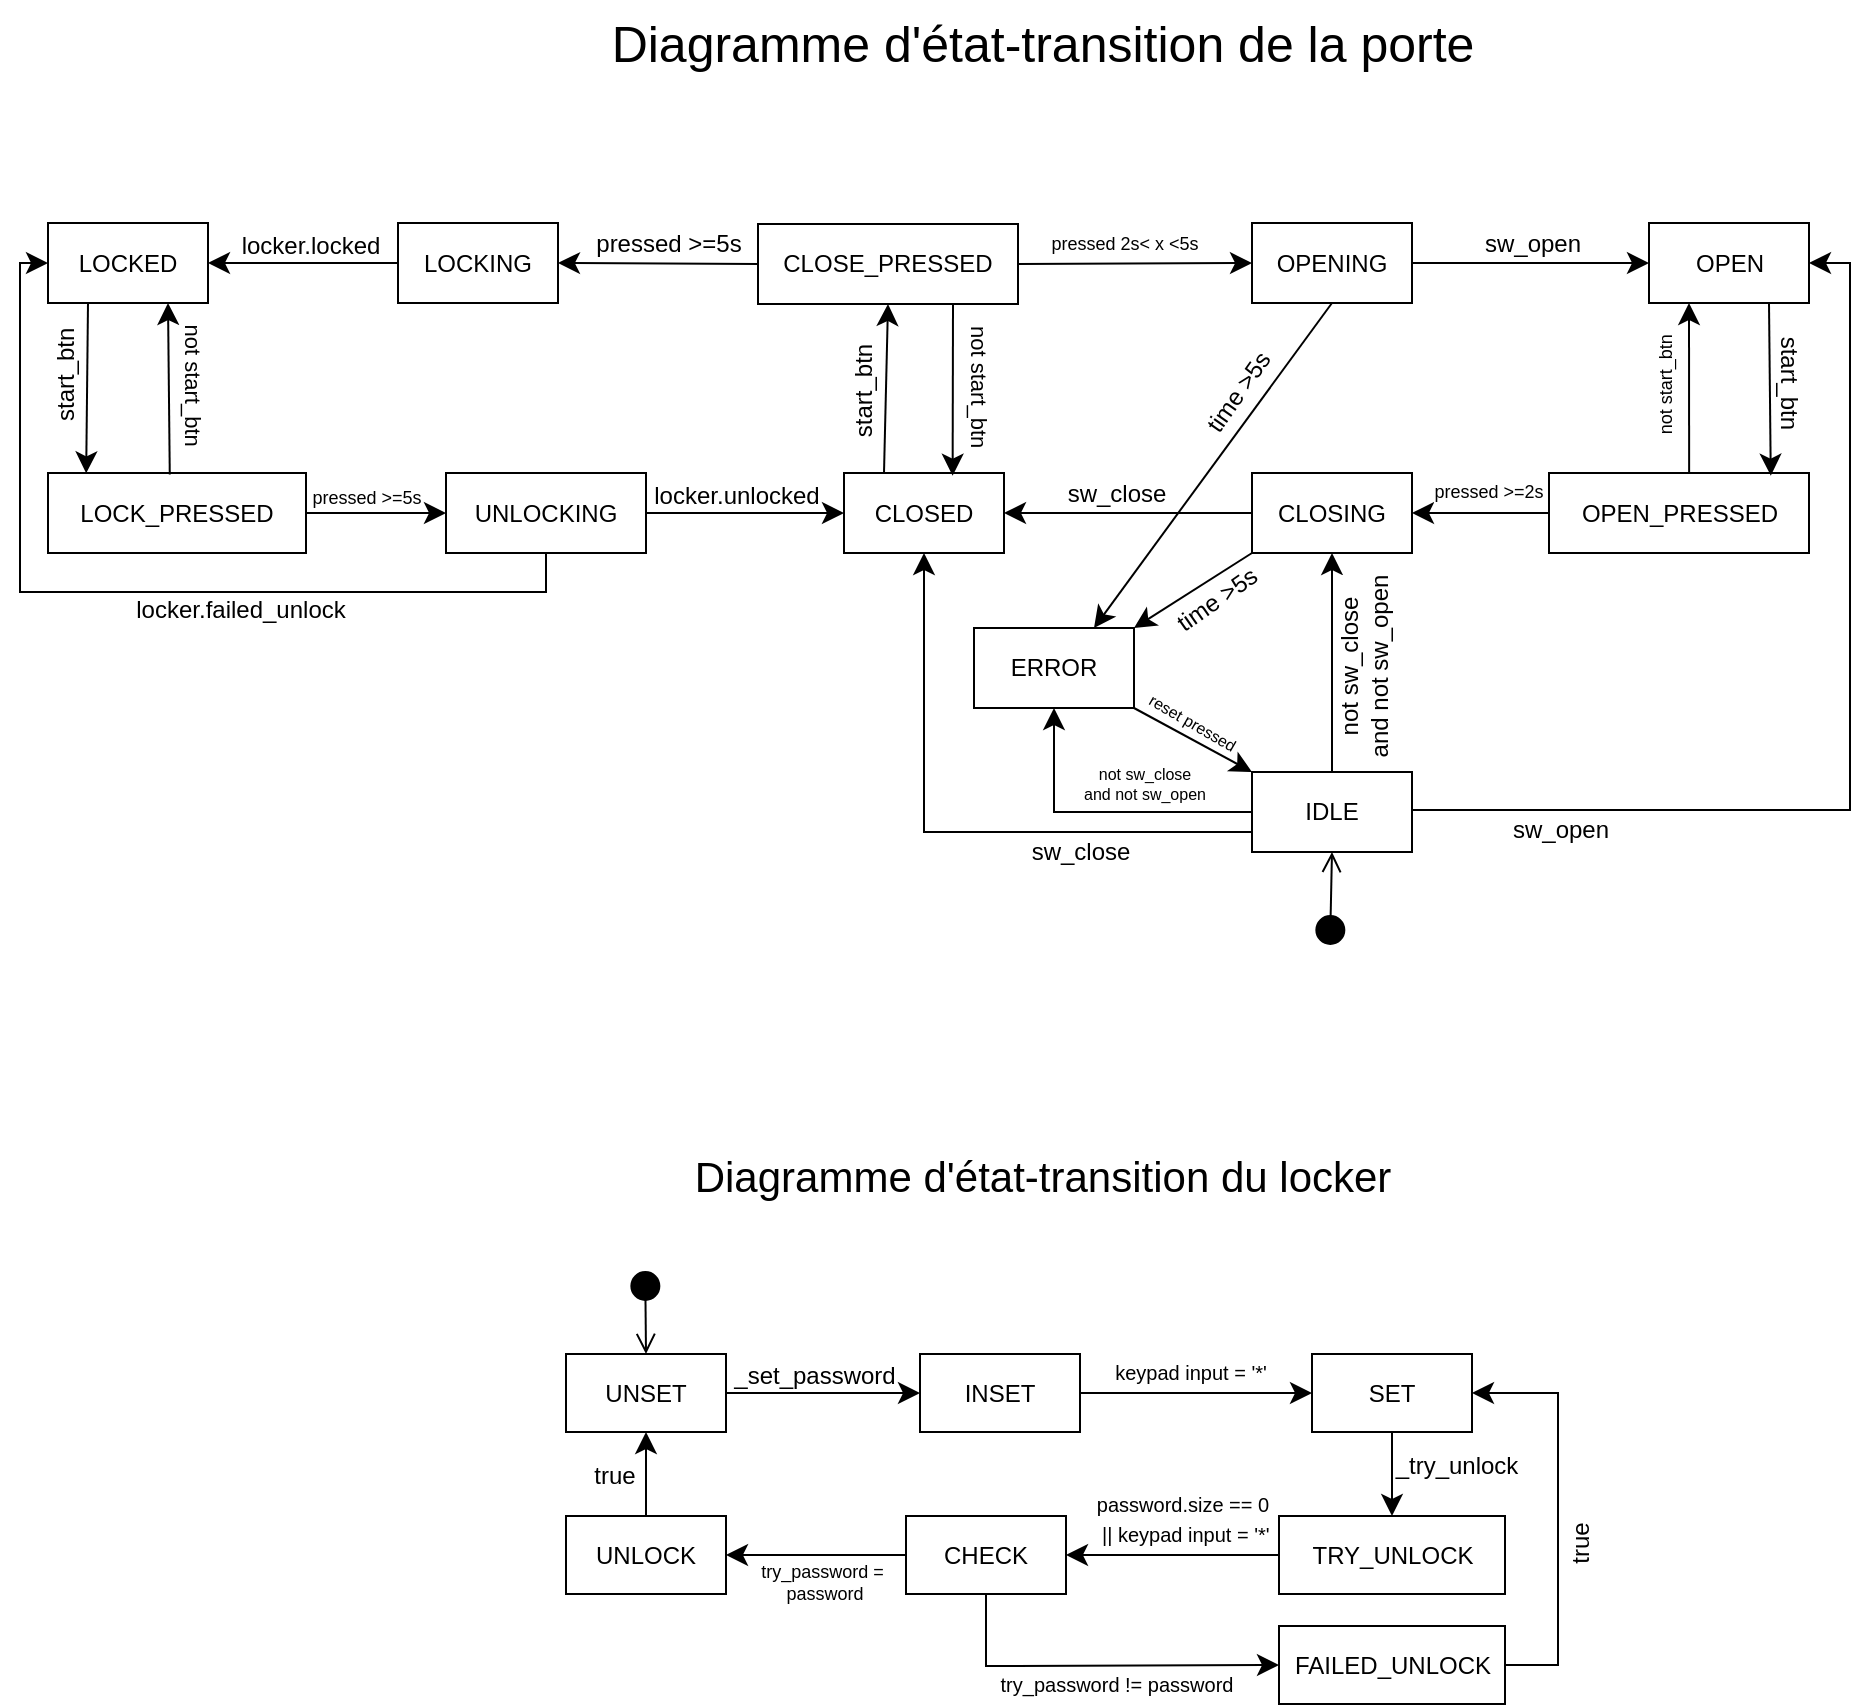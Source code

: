 <mxfile version="26.2.14">
  <diagram name="Page-1" id="djL5MbcZLxpp5AmErQom">
    <mxGraphModel dx="1826" dy="1143" grid="0" gridSize="10" guides="1" tooltips="1" connect="1" arrows="1" fold="1" page="0" pageScale="1" pageWidth="827" pageHeight="1169" math="0" shadow="0">
      <root>
        <mxCell id="0" />
        <mxCell id="1" parent="0" />
        <mxCell id="Ys3RYHyfG5r-3LQATyCL-1" style="edgeStyle=none;curved=1;rounded=0;orthogonalLoop=1;jettySize=auto;html=1;entryX=1;entryY=0.5;entryDx=0;entryDy=0;fontSize=12;startSize=8;endSize=8;exitX=0;exitY=0.5;exitDx=0;exitDy=0;" parent="1" source="Ys3RYHyfG5r-3LQATyCL-64" target="Ys3RYHyfG5r-3LQATyCL-21" edge="1">
          <mxGeometry relative="1" as="geometry">
            <mxPoint x="388" y="196" as="sourcePoint" />
          </mxGeometry>
        </mxCell>
        <mxCell id="Ys3RYHyfG5r-3LQATyCL-2" value="pressed &amp;gt;=2s" style="edgeLabel;html=1;align=center;verticalAlign=middle;resizable=0;points=[];fontSize=9;rotation=0;" parent="Ys3RYHyfG5r-3LQATyCL-1" vertex="1" connectable="0">
          <mxGeometry x="0.021" y="-1" relative="1" as="geometry">
            <mxPoint x="4" y="-10" as="offset" />
          </mxGeometry>
        </mxCell>
        <mxCell id="Ys3RYHyfG5r-3LQATyCL-4" style="edgeStyle=none;curved=1;rounded=0;orthogonalLoop=1;jettySize=auto;html=1;fontSize=12;startSize=8;endSize=8;exitX=0;exitY=0.5;exitDx=0;exitDy=0;entryX=1;entryY=0.5;entryDx=0;entryDy=0;" parent="1" source="Ys3RYHyfG5r-3LQATyCL-34" target="Ys3RYHyfG5r-3LQATyCL-183" edge="1">
          <mxGeometry relative="1" as="geometry">
            <mxPoint x="120" y="311" as="sourcePoint" />
            <mxPoint x="-85" y="131" as="targetPoint" />
          </mxGeometry>
        </mxCell>
        <mxCell id="Ys3RYHyfG5r-3LQATyCL-5" value="pressed &amp;gt;=5s" style="edgeLabel;html=1;align=center;verticalAlign=middle;resizable=0;points=[];fontSize=12;rotation=0;" parent="Ys3RYHyfG5r-3LQATyCL-4" vertex="1" connectable="0">
          <mxGeometry x="0.282" y="2" relative="1" as="geometry">
            <mxPoint x="19" y="-12" as="offset" />
          </mxGeometry>
        </mxCell>
        <mxCell id="Ys3RYHyfG5r-3LQATyCL-6" style="edgeStyle=none;curved=1;rounded=0;orthogonalLoop=1;jettySize=auto;html=1;exitX=1;exitY=0.5;exitDx=0;exitDy=0;entryX=0;entryY=0.5;entryDx=0;entryDy=0;fontSize=12;startSize=8;endSize=8;" parent="1" source="Ys3RYHyfG5r-3LQATyCL-34" target="Ys3RYHyfG5r-3LQATyCL-16" edge="1">
          <mxGeometry relative="1" as="geometry" />
        </mxCell>
        <mxCell id="Ys3RYHyfG5r-3LQATyCL-7" value="pressed 2s&amp;lt; x &amp;lt;5s" style="edgeLabel;html=1;align=center;verticalAlign=middle;resizable=0;points=[];fontSize=9;rotation=0;" parent="Ys3RYHyfG5r-3LQATyCL-6" vertex="1" connectable="0">
          <mxGeometry x="-0.148" y="-1" relative="1" as="geometry">
            <mxPoint x="3" y="-11" as="offset" />
          </mxGeometry>
        </mxCell>
        <mxCell id="Ys3RYHyfG5r-3LQATyCL-8" value="CLOSED" style="whiteSpace=wrap;html=1;" parent="1" vertex="1">
          <mxGeometry x="29" y="111" width="80" height="39" as="geometry" />
        </mxCell>
        <mxCell id="Ys3RYHyfG5r-3LQATyCL-11" value="LOCKED" style="whiteSpace=wrap;html=1;" parent="1" vertex="1">
          <mxGeometry x="-375" y="110.5" width="80" height="40" as="geometry" />
        </mxCell>
        <mxCell id="Ys3RYHyfG5r-3LQATyCL-12" style="edgeStyle=none;curved=1;rounded=0;orthogonalLoop=1;jettySize=auto;html=1;fontSize=12;startSize=8;endSize=8;entryX=0;entryY=0.5;entryDx=0;entryDy=0;exitX=1;exitY=0.5;exitDx=0;exitDy=0;" parent="1" source="Ys3RYHyfG5r-3LQATyCL-16" target="Ys3RYHyfG5r-3LQATyCL-56" edge="1">
          <mxGeometry relative="1" as="geometry">
            <mxPoint x="393" y="188" as="targetPoint" />
            <mxPoint x="357" y="88" as="sourcePoint" />
          </mxGeometry>
        </mxCell>
        <mxCell id="Ys3RYHyfG5r-3LQATyCL-13" value="sw_open" style="edgeLabel;html=1;align=center;verticalAlign=middle;resizable=0;points=[];fontSize=12;rotation=0;" parent="Ys3RYHyfG5r-3LQATyCL-12" vertex="1" connectable="0">
          <mxGeometry x="-0.123" relative="1" as="geometry">
            <mxPoint x="8" y="-10" as="offset" />
          </mxGeometry>
        </mxCell>
        <mxCell id="Ys3RYHyfG5r-3LQATyCL-14" style="edgeStyle=none;curved=1;rounded=0;orthogonalLoop=1;jettySize=auto;html=1;exitX=0.5;exitY=1;exitDx=0;exitDy=0;fontSize=12;startSize=8;endSize=8;entryX=0.25;entryY=1;entryDx=0;entryDy=0;" parent="1" source="Ys3RYHyfG5r-3LQATyCL-16" target="Ys3RYHyfG5r-3LQATyCL-24" edge="1">
          <mxGeometry relative="1" as="geometry">
            <mxPoint x="370.001" y="130.997" as="targetPoint" />
            <mxPoint x="332.61" y="142.79" as="sourcePoint" />
          </mxGeometry>
        </mxCell>
        <mxCell id="Ys3RYHyfG5r-3LQATyCL-15" value="time &amp;gt;5s" style="edgeLabel;html=1;align=center;verticalAlign=middle;resizable=0;points=[];fontSize=12;rotation=-55;" parent="Ys3RYHyfG5r-3LQATyCL-14" vertex="1" connectable="0">
          <mxGeometry x="0.072" relative="1" as="geometry">
            <mxPoint x="16" y="-42" as="offset" />
          </mxGeometry>
        </mxCell>
        <mxCell id="Ys3RYHyfG5r-3LQATyCL-16" value="OPENING" style="whiteSpace=wrap;html=1;" parent="1" vertex="1">
          <mxGeometry x="227" y="110.5" width="80" height="40" as="geometry" />
        </mxCell>
        <mxCell id="Ys3RYHyfG5r-3LQATyCL-17" style="edgeStyle=none;curved=1;rounded=0;orthogonalLoop=1;jettySize=auto;html=1;fontSize=12;startSize=8;endSize=8;exitX=0;exitY=0.5;exitDx=0;exitDy=0;entryX=1;entryY=0.5;entryDx=0;entryDy=0;" parent="1" source="Ys3RYHyfG5r-3LQATyCL-21" target="Ys3RYHyfG5r-3LQATyCL-53" edge="1">
          <mxGeometry relative="1" as="geometry">
            <mxPoint x="180.667" y="306" as="targetPoint" />
            <mxPoint x="171" y="279" as="sourcePoint" />
          </mxGeometry>
        </mxCell>
        <mxCell id="Ys3RYHyfG5r-3LQATyCL-18" value="sw_close" style="edgeLabel;html=1;align=center;verticalAlign=middle;resizable=0;points=[];fontSize=12;rotation=0;" parent="Ys3RYHyfG5r-3LQATyCL-17" vertex="1" connectable="0">
          <mxGeometry x="-0.279" y="-1" relative="1" as="geometry">
            <mxPoint x="-24" y="-9" as="offset" />
          </mxGeometry>
        </mxCell>
        <mxCell id="Ys3RYHyfG5r-3LQATyCL-19" style="edgeStyle=none;curved=1;rounded=0;orthogonalLoop=1;jettySize=auto;html=1;fontSize=12;startSize=8;endSize=8;entryX=0;entryY=1;entryDx=0;entryDy=0;exitX=0;exitY=1;exitDx=0;exitDy=0;" parent="1" source="Ys3RYHyfG5r-3LQATyCL-21" target="Ys3RYHyfG5r-3LQATyCL-24" edge="1">
          <mxGeometry relative="1" as="geometry">
            <mxPoint x="97" y="349.083" as="targetPoint" />
            <mxPoint x="178" y="318" as="sourcePoint" />
          </mxGeometry>
        </mxCell>
        <mxCell id="Ys3RYHyfG5r-3LQATyCL-20" value="time &amp;gt;5s" style="edgeLabel;html=1;align=center;verticalAlign=middle;resizable=0;points=[];fontSize=12;rotation=-35;" parent="Ys3RYHyfG5r-3LQATyCL-19" vertex="1" connectable="0">
          <mxGeometry x="0.266" y="-1" relative="1" as="geometry">
            <mxPoint x="20" as="offset" />
          </mxGeometry>
        </mxCell>
        <mxCell id="Ys3RYHyfG5r-3LQATyCL-21" value="CLOSING" style="whiteSpace=wrap;html=1;" parent="1" vertex="1">
          <mxGeometry x="227" y="235.5" width="80" height="40" as="geometry" />
        </mxCell>
        <mxCell id="Ys3RYHyfG5r-3LQATyCL-77" style="edgeStyle=none;curved=1;rounded=0;orthogonalLoop=1;jettySize=auto;html=1;fontSize=12;startSize=8;endSize=8;entryX=0;entryY=0;entryDx=0;entryDy=0;exitX=0;exitY=0;exitDx=0;exitDy=0;" parent="1" source="Ys3RYHyfG5r-3LQATyCL-24" target="Ys3RYHyfG5r-3LQATyCL-87" edge="1">
          <mxGeometry relative="1" as="geometry">
            <mxPoint x="169" y="380" as="sourcePoint" />
            <mxPoint x="157" y="372" as="targetPoint" />
          </mxGeometry>
        </mxCell>
        <mxCell id="Ys3RYHyfG5r-3LQATyCL-78" value="reset pressed" style="edgeLabel;html=1;align=center;verticalAlign=middle;resizable=0;points=[];fontSize=8;rotation=30;" parent="Ys3RYHyfG5r-3LQATyCL-77" vertex="1" connectable="0">
          <mxGeometry x="-0.39" y="-1" relative="1" as="geometry">
            <mxPoint x="11" y="-4" as="offset" />
          </mxGeometry>
        </mxCell>
        <mxCell id="Ys3RYHyfG5r-3LQATyCL-24" value="ERROR" style="whiteSpace=wrap;html=1;direction=west;" parent="1" vertex="1">
          <mxGeometry x="88" y="313" width="80" height="40" as="geometry" />
        </mxCell>
        <mxCell id="Ys3RYHyfG5r-3LQATyCL-34" value="CLOSE_PRESSED" style="whiteSpace=wrap;html=1;" parent="1" vertex="1">
          <mxGeometry x="-20" y="111" width="130" height="40" as="geometry" />
        </mxCell>
        <mxCell id="Ys3RYHyfG5r-3LQATyCL-35" value="" style="html=1;verticalAlign=bottom;startArrow=circle;startFill=1;endArrow=open;startSize=6;endSize=8;curved=0;rounded=0;fontSize=12;entryX=0.5;entryY=1;entryDx=0;entryDy=0;" parent="1" target="Ys3RYHyfG5r-3LQATyCL-87" edge="1">
          <mxGeometry width="80" relative="1" as="geometry">
            <mxPoint x="266" y="472" as="sourcePoint" />
            <mxPoint x="-60" y="370" as="targetPoint" />
          </mxGeometry>
        </mxCell>
        <mxCell id="Ys3RYHyfG5r-3LQATyCL-53" value="CLOSED" style="whiteSpace=wrap;html=1;" parent="1" vertex="1">
          <mxGeometry x="23" y="235.5" width="80" height="40" as="geometry" />
        </mxCell>
        <mxCell id="Ys3RYHyfG5r-3LQATyCL-54" style="edgeStyle=none;curved=1;rounded=0;orthogonalLoop=1;jettySize=auto;html=1;fontSize=12;startSize=8;endSize=8;entryX=0.5;entryY=1;entryDx=0;entryDy=0;exitX=0.25;exitY=0;exitDx=0;exitDy=0;" parent="1" source="Ys3RYHyfG5r-3LQATyCL-53" target="Ys3RYHyfG5r-3LQATyCL-34" edge="1">
          <mxGeometry relative="1" as="geometry">
            <mxPoint x="-42" y="3.5" as="targetPoint" />
            <mxPoint x="4" y="55" as="sourcePoint" />
          </mxGeometry>
        </mxCell>
        <mxCell id="Ys3RYHyfG5r-3LQATyCL-55" value="start_btn" style="edgeLabel;html=1;align=center;verticalAlign=middle;resizable=0;points=[];fontSize=12;rotation=-90;" parent="Ys3RYHyfG5r-3LQATyCL-54" vertex="1" connectable="0">
          <mxGeometry x="-0.279" y="-1" relative="1" as="geometry">
            <mxPoint x="-12" y="-10" as="offset" />
          </mxGeometry>
        </mxCell>
        <mxCell id="Ys3RYHyfG5r-3LQATyCL-56" value="OPEN" style="whiteSpace=wrap;html=1;" parent="1" vertex="1">
          <mxGeometry x="425.5" y="110.5" width="80" height="40" as="geometry" />
        </mxCell>
        <mxCell id="Ys3RYHyfG5r-3LQATyCL-62" style="edgeStyle=none;curved=1;rounded=0;orthogonalLoop=1;jettySize=auto;html=1;entryX=0.679;entryY=0.034;entryDx=0;entryDy=0;entryPerimeter=0;fontSize=12;startSize=8;endSize=8;exitX=0.75;exitY=1;exitDx=0;exitDy=0;" parent="1" source="Ys3RYHyfG5r-3LQATyCL-34" target="Ys3RYHyfG5r-3LQATyCL-53" edge="1">
          <mxGeometry relative="1" as="geometry" />
        </mxCell>
        <mxCell id="Ys3RYHyfG5r-3LQATyCL-63" value="not start_btn" style="edgeLabel;html=1;align=center;verticalAlign=middle;resizable=0;points=[];fontSize=11;rotation=90;" parent="Ys3RYHyfG5r-3LQATyCL-62" vertex="1" connectable="0">
          <mxGeometry x="0.12" y="-2" relative="1" as="geometry">
            <mxPoint x="15" y="-7" as="offset" />
          </mxGeometry>
        </mxCell>
        <mxCell id="Ys3RYHyfG5r-3LQATyCL-64" value="OPEN_PRESSED" style="whiteSpace=wrap;html=1;" parent="1" vertex="1">
          <mxGeometry x="375.5" y="235.5" width="130" height="40" as="geometry" />
        </mxCell>
        <mxCell id="Ys3RYHyfG5r-3LQATyCL-68" style="edgeStyle=none;curved=1;rounded=0;orthogonalLoop=1;jettySize=auto;html=1;fontSize=12;startSize=8;endSize=8;entryX=0.25;entryY=1;entryDx=0;entryDy=0;exitX=0.539;exitY=0.003;exitDx=0;exitDy=0;exitPerimeter=0;" parent="1" source="Ys3RYHyfG5r-3LQATyCL-64" target="Ys3RYHyfG5r-3LQATyCL-56" edge="1">
          <mxGeometry relative="1" as="geometry">
            <mxPoint x="459.5" y="221" as="sourcePoint" />
            <mxPoint x="457.5" y="218" as="targetPoint" />
          </mxGeometry>
        </mxCell>
        <mxCell id="Ys3RYHyfG5r-3LQATyCL-69" value="not start_btn" style="edgeLabel;html=1;align=center;verticalAlign=middle;resizable=0;points=[];fontSize=9;rotation=-90;" parent="Ys3RYHyfG5r-3LQATyCL-68" vertex="1" connectable="0">
          <mxGeometry x="0.12" y="-2" relative="1" as="geometry">
            <mxPoint x="-14" y="4" as="offset" />
          </mxGeometry>
        </mxCell>
        <mxCell id="Ys3RYHyfG5r-3LQATyCL-70" value="LOCK_PRESSED" style="whiteSpace=wrap;html=1;" parent="1" vertex="1">
          <mxGeometry x="-375" y="235.5" width="129" height="40" as="geometry" />
        </mxCell>
        <mxCell id="Ys3RYHyfG5r-3LQATyCL-71" style="edgeStyle=none;curved=1;rounded=0;orthogonalLoop=1;jettySize=auto;html=1;fontSize=12;startSize=8;endSize=8;entryX=0.148;entryY=0.004;entryDx=0;entryDy=0;exitX=0.25;exitY=1;exitDx=0;exitDy=0;entryPerimeter=0;" parent="1" source="Ys3RYHyfG5r-3LQATyCL-11" target="Ys3RYHyfG5r-3LQATyCL-70" edge="1">
          <mxGeometry relative="1" as="geometry">
            <mxPoint x="-394" y="529" as="targetPoint" />
            <mxPoint x="-477" y="565" as="sourcePoint" />
          </mxGeometry>
        </mxCell>
        <mxCell id="Ys3RYHyfG5r-3LQATyCL-72" value="start_btn" style="edgeLabel;html=1;align=center;verticalAlign=middle;resizable=0;points=[];fontSize=12;rotation=-90;" parent="Ys3RYHyfG5r-3LQATyCL-71" vertex="1" connectable="0">
          <mxGeometry x="-0.279" y="-1" relative="1" as="geometry">
            <mxPoint x="-10" y="6" as="offset" />
          </mxGeometry>
        </mxCell>
        <mxCell id="Ys3RYHyfG5r-3LQATyCL-73" style="edgeStyle=none;curved=1;rounded=0;orthogonalLoop=1;jettySize=auto;html=1;fontSize=12;startSize=8;endSize=8;entryX=0.75;entryY=1;entryDx=0;entryDy=0;exitX=0.472;exitY=0.018;exitDx=0;exitDy=0;exitPerimeter=0;" parent="1" source="Ys3RYHyfG5r-3LQATyCL-70" target="Ys3RYHyfG5r-3LQATyCL-11" edge="1">
          <mxGeometry relative="1" as="geometry">
            <mxPoint x="-354" y="613" as="sourcePoint" />
            <mxPoint x="-388" y="565" as="targetPoint" />
          </mxGeometry>
        </mxCell>
        <mxCell id="Ys3RYHyfG5r-3LQATyCL-74" value="not start_btn" style="edgeLabel;html=1;align=center;verticalAlign=middle;resizable=0;points=[];fontSize=11;rotation=90;" parent="Ys3RYHyfG5r-3LQATyCL-73" vertex="1" connectable="0">
          <mxGeometry x="0.12" y="-2" relative="1" as="geometry">
            <mxPoint x="10" y="3" as="offset" />
          </mxGeometry>
        </mxCell>
        <mxCell id="Ys3RYHyfG5r-3LQATyCL-75" style="edgeStyle=none;curved=1;rounded=0;orthogonalLoop=1;jettySize=auto;html=1;fontSize=12;startSize=8;endSize=8;exitX=1;exitY=0.5;exitDx=0;exitDy=0;entryX=0;entryY=0.5;entryDx=0;entryDy=0;" parent="1" source="Ys3RYHyfG5r-3LQATyCL-70" target="Ys3RYHyfG5r-3LQATyCL-187" edge="1">
          <mxGeometry relative="1" as="geometry">
            <mxPoint x="-112" y="573.27" as="sourcePoint" />
            <mxPoint x="-159" y="356" as="targetPoint" />
          </mxGeometry>
        </mxCell>
        <mxCell id="Ys3RYHyfG5r-3LQATyCL-76" value="pressed &amp;gt;=5s" style="edgeLabel;html=1;align=center;verticalAlign=middle;resizable=0;points=[];fontSize=9;rotation=0;" parent="Ys3RYHyfG5r-3LQATyCL-75" vertex="1" connectable="0">
          <mxGeometry x="0.282" y="2" relative="1" as="geometry">
            <mxPoint x="-15" y="-6" as="offset" />
          </mxGeometry>
        </mxCell>
        <mxCell id="Ys3RYHyfG5r-3LQATyCL-181" value="" style="edgeStyle=none;curved=1;rounded=0;orthogonalLoop=1;jettySize=auto;html=1;fontSize=12;startSize=8;endSize=8;" parent="1" source="Ys3RYHyfG5r-3LQATyCL-87" target="Ys3RYHyfG5r-3LQATyCL-21" edge="1">
          <mxGeometry relative="1" as="geometry" />
        </mxCell>
        <mxCell id="Ys3RYHyfG5r-3LQATyCL-182" value="not sw_close&lt;div&gt;and not sw_open&lt;/div&gt;" style="edgeLabel;html=1;align=center;verticalAlign=middle;resizable=0;points=[];fontSize=12;rotation=270;" parent="Ys3RYHyfG5r-3LQATyCL-181" vertex="1" connectable="0">
          <mxGeometry x="-0.567" y="-1" relative="1" as="geometry">
            <mxPoint x="15" y="-29" as="offset" />
          </mxGeometry>
        </mxCell>
        <mxCell id="Ys3RYHyfG5r-3LQATyCL-87" value="IDLE" style="whiteSpace=wrap;html=1;" parent="1" vertex="1">
          <mxGeometry x="227" y="385" width="80" height="40" as="geometry" />
        </mxCell>
        <mxCell id="Ys3RYHyfG5r-3LQATyCL-90" value="" style="edgeStyle=segmentEdgeStyle;endArrow=classic;html=1;curved=0;rounded=0;endSize=8;startSize=8;sourcePerimeterSpacing=0;targetPerimeterSpacing=0;fontSize=12;entryX=0.5;entryY=1;entryDx=0;entryDy=0;strokeColor=default;exitX=0;exitY=0.75;exitDx=0;exitDy=0;" parent="1" source="Ys3RYHyfG5r-3LQATyCL-87" target="Ys3RYHyfG5r-3LQATyCL-53" edge="1">
          <mxGeometry width="140" relative="1" as="geometry">
            <mxPoint x="206" y="472" as="sourcePoint" />
            <mxPoint x="274" y="394" as="targetPoint" />
            <Array as="points">
              <mxPoint x="63" y="415" />
            </Array>
          </mxGeometry>
        </mxCell>
        <mxCell id="Ys3RYHyfG5r-3LQATyCL-97" value="sw_close" style="edgeLabel;html=1;align=center;verticalAlign=middle;resizable=0;points=[];fontSize=12;" parent="Ys3RYHyfG5r-3LQATyCL-90" vertex="1" connectable="0">
          <mxGeometry x="-0.402" y="2" relative="1" as="geometry">
            <mxPoint x="4" y="8" as="offset" />
          </mxGeometry>
        </mxCell>
        <mxCell id="Ys3RYHyfG5r-3LQATyCL-92" value="" style="edgeStyle=segmentEdgeStyle;endArrow=classic;html=1;curved=0;rounded=0;endSize=8;startSize=8;sourcePerimeterSpacing=0;targetPerimeterSpacing=0;fontSize=12;exitX=1;exitY=0.5;exitDx=0;exitDy=0;entryX=1;entryY=0.5;entryDx=0;entryDy=0;" parent="1" source="Ys3RYHyfG5r-3LQATyCL-87" target="Ys3RYHyfG5r-3LQATyCL-56" edge="1">
          <mxGeometry width="140" relative="1" as="geometry">
            <mxPoint x="96" y="249" as="sourcePoint" />
            <mxPoint x="557" y="113" as="targetPoint" />
            <Array as="points">
              <mxPoint x="307" y="404" />
              <mxPoint x="526" y="404" />
              <mxPoint x="526" y="131" />
            </Array>
          </mxGeometry>
        </mxCell>
        <mxCell id="Ys3RYHyfG5r-3LQATyCL-98" value="sw_open" style="edgeLabel;html=1;align=center;verticalAlign=middle;resizable=0;points=[];fontSize=12;" parent="Ys3RYHyfG5r-3LQATyCL-92" vertex="1" connectable="0">
          <mxGeometry x="-0.774" y="-1" relative="1" as="geometry">
            <mxPoint x="17" y="9" as="offset" />
          </mxGeometry>
        </mxCell>
        <mxCell id="Ys3RYHyfG5r-3LQATyCL-96" value="" style="edgeStyle=segmentEdgeStyle;endArrow=classic;html=1;curved=0;rounded=0;endSize=8;startSize=8;sourcePerimeterSpacing=0;targetPerimeterSpacing=0;fontSize=12;entryX=0.5;entryY=0;entryDx=0;entryDy=0;exitX=0;exitY=0.5;exitDx=0;exitDy=0;" parent="1" source="Ys3RYHyfG5r-3LQATyCL-87" target="Ys3RYHyfG5r-3LQATyCL-24" edge="1">
          <mxGeometry width="140" relative="1" as="geometry">
            <mxPoint x="205" y="451" as="sourcePoint" />
            <mxPoint x="297" y="242" as="targetPoint" />
            <Array as="points">
              <mxPoint x="128" y="405" />
            </Array>
          </mxGeometry>
        </mxCell>
        <mxCell id="Ys3RYHyfG5r-3LQATyCL-101" value="&lt;span style=&quot;font-size: 8px;&quot;&gt;not sw_close&lt;/span&gt;&lt;div style=&quot;font-size: 8px;&quot;&gt;and not sw_open&lt;/div&gt;" style="edgeLabel;html=1;align=center;verticalAlign=middle;resizable=0;points=[];fontSize=12;" parent="Ys3RYHyfG5r-3LQATyCL-96" vertex="1" connectable="0">
          <mxGeometry x="-0.494" y="-1" relative="1" as="geometry">
            <mxPoint x="-16" y="-15" as="offset" />
          </mxGeometry>
        </mxCell>
        <mxCell id="Ys3RYHyfG5r-3LQATyCL-108" value="" style="edgeStyle=none;curved=1;rounded=0;orthogonalLoop=1;jettySize=auto;html=1;fontSize=12;startSize=8;endSize=8;" parent="1" source="Ys3RYHyfG5r-3LQATyCL-103" target="Ys3RYHyfG5r-3LQATyCL-104" edge="1">
          <mxGeometry relative="1" as="geometry" />
        </mxCell>
        <mxCell id="Ys3RYHyfG5r-3LQATyCL-109" value="_set_password" style="edgeLabel;html=1;align=center;verticalAlign=middle;resizable=0;points=[];fontSize=12;" parent="Ys3RYHyfG5r-3LQATyCL-108" vertex="1" connectable="0">
          <mxGeometry x="-0.105" relative="1" as="geometry">
            <mxPoint y="-9" as="offset" />
          </mxGeometry>
        </mxCell>
        <mxCell id="Ys3RYHyfG5r-3LQATyCL-103" value="UNSET" style="whiteSpace=wrap;html=1;" parent="1" vertex="1">
          <mxGeometry x="-116" y="676" width="80" height="39" as="geometry" />
        </mxCell>
        <mxCell id="Ys3RYHyfG5r-3LQATyCL-106" value="" style="edgeStyle=none;curved=1;rounded=0;orthogonalLoop=1;jettySize=auto;html=1;fontSize=12;startSize=8;endSize=8;" parent="1" source="Ys3RYHyfG5r-3LQATyCL-104" target="Ys3RYHyfG5r-3LQATyCL-105" edge="1">
          <mxGeometry relative="1" as="geometry" />
        </mxCell>
        <mxCell id="Ys3RYHyfG5r-3LQATyCL-107" value="&lt;span style=&quot;font-size: x-small;&quot;&gt;keypad input = &#39;*&#39;&lt;/span&gt;" style="edgeLabel;html=1;align=center;verticalAlign=middle;resizable=0;points=[];fontSize=11;" parent="Ys3RYHyfG5r-3LQATyCL-106" vertex="1" connectable="0">
          <mxGeometry x="0.048" relative="1" as="geometry">
            <mxPoint x="-6" y="-11" as="offset" />
          </mxGeometry>
        </mxCell>
        <mxCell id="Ys3RYHyfG5r-3LQATyCL-104" value="INSET" style="whiteSpace=wrap;html=1;" parent="1" vertex="1">
          <mxGeometry x="61" y="676" width="80" height="39" as="geometry" />
        </mxCell>
        <mxCell id="Ys3RYHyfG5r-3LQATyCL-111" value="" style="edgeStyle=none;curved=1;rounded=0;orthogonalLoop=1;jettySize=auto;html=1;fontSize=12;startSize=8;endSize=8;" parent="1" source="Ys3RYHyfG5r-3LQATyCL-105" target="Ys3RYHyfG5r-3LQATyCL-110" edge="1">
          <mxGeometry relative="1" as="geometry" />
        </mxCell>
        <mxCell id="Ys3RYHyfG5r-3LQATyCL-112" value="_try_unlock" style="edgeLabel;html=1;align=center;verticalAlign=middle;resizable=0;points=[];fontSize=12;" parent="Ys3RYHyfG5r-3LQATyCL-111" vertex="1" connectable="0">
          <mxGeometry x="-0.032" relative="1" as="geometry">
            <mxPoint x="32" y="-4" as="offset" />
          </mxGeometry>
        </mxCell>
        <mxCell id="Ys3RYHyfG5r-3LQATyCL-105" value="SET" style="whiteSpace=wrap;html=1;" parent="1" vertex="1">
          <mxGeometry x="257" y="676" width="80" height="39" as="geometry" />
        </mxCell>
        <mxCell id="Ys3RYHyfG5r-3LQATyCL-114" value="" style="edgeStyle=none;curved=1;rounded=0;orthogonalLoop=1;jettySize=auto;html=1;fontSize=12;startSize=8;endSize=8;" parent="1" source="Ys3RYHyfG5r-3LQATyCL-110" target="Ys3RYHyfG5r-3LQATyCL-113" edge="1">
          <mxGeometry relative="1" as="geometry" />
        </mxCell>
        <mxCell id="Ys3RYHyfG5r-3LQATyCL-115" value="&lt;font size=&quot;1&quot;&gt;password.size == 0&lt;br&gt;&amp;nbsp;|| keypad input = &#39;*&#39;&lt;br&gt;&lt;/font&gt;" style="edgeLabel;html=1;align=center;verticalAlign=middle;resizable=0;points=[];fontSize=12;" parent="Ys3RYHyfG5r-3LQATyCL-114" vertex="1" connectable="0">
          <mxGeometry x="0.35" y="2" relative="1" as="geometry">
            <mxPoint x="23" y="-21" as="offset" />
          </mxGeometry>
        </mxCell>
        <mxCell id="Ys3RYHyfG5r-3LQATyCL-110" value="TRY_UNLOCK" style="whiteSpace=wrap;html=1;" parent="1" vertex="1">
          <mxGeometry x="240.5" y="757" width="113" height="39" as="geometry" />
        </mxCell>
        <mxCell id="Ys3RYHyfG5r-3LQATyCL-120" value="" style="edgeStyle=none;curved=1;rounded=0;orthogonalLoop=1;jettySize=auto;html=1;fontSize=12;startSize=8;endSize=8;" parent="1" source="Ys3RYHyfG5r-3LQATyCL-113" target="Ys3RYHyfG5r-3LQATyCL-119" edge="1">
          <mxGeometry relative="1" as="geometry" />
        </mxCell>
        <mxCell id="Ys3RYHyfG5r-3LQATyCL-121" value="try_password =&amp;nbsp;&lt;div&gt;password&lt;/div&gt;" style="edgeLabel;html=1;align=center;verticalAlign=middle;resizable=0;points=[];fontSize=9;" parent="Ys3RYHyfG5r-3LQATyCL-120" vertex="1" connectable="0">
          <mxGeometry x="0.189" relative="1" as="geometry">
            <mxPoint x="12" y="13" as="offset" />
          </mxGeometry>
        </mxCell>
        <mxCell id="Ys3RYHyfG5r-3LQATyCL-113" value="CHECK" style="whiteSpace=wrap;html=1;" parent="1" vertex="1">
          <mxGeometry x="54" y="757" width="80" height="39" as="geometry" />
        </mxCell>
        <mxCell id="Ys3RYHyfG5r-3LQATyCL-117" value="" style="edgeStyle=segmentEdgeStyle;endArrow=classic;html=1;curved=0;rounded=0;endSize=8;startSize=8;sourcePerimeterSpacing=0;targetPerimeterSpacing=0;fontSize=12;exitX=0.5;exitY=1;exitDx=0;exitDy=0;entryX=0;entryY=0.5;entryDx=0;entryDy=0;" parent="1" source="Ys3RYHyfG5r-3LQATyCL-113" target="Ys3RYHyfG5r-3LQATyCL-127" edge="1">
          <mxGeometry width="140" relative="1" as="geometry">
            <mxPoint x="15" y="890" as="sourcePoint" />
            <mxPoint x="154.5" y="925.5" as="targetPoint" />
            <Array as="points">
              <mxPoint x="101" y="832" />
              <mxPoint x="241" y="832" />
            </Array>
          </mxGeometry>
        </mxCell>
        <mxCell id="Ys3RYHyfG5r-3LQATyCL-118" value="try_password != password" style="edgeLabel;html=1;align=center;verticalAlign=middle;resizable=0;points=[];fontSize=10;" parent="Ys3RYHyfG5r-3LQATyCL-117" vertex="1" connectable="0">
          <mxGeometry x="-0.267" y="-2" relative="1" as="geometry">
            <mxPoint x="34" y="7" as="offset" />
          </mxGeometry>
        </mxCell>
        <mxCell id="Ys3RYHyfG5r-3LQATyCL-124" value="" style="edgeStyle=none;curved=1;rounded=0;orthogonalLoop=1;jettySize=auto;html=1;fontSize=12;startSize=8;endSize=8;" parent="1" source="Ys3RYHyfG5r-3LQATyCL-119" target="Ys3RYHyfG5r-3LQATyCL-103" edge="1">
          <mxGeometry relative="1" as="geometry" />
        </mxCell>
        <mxCell id="Ys3RYHyfG5r-3LQATyCL-125" value="true" style="edgeLabel;html=1;align=center;verticalAlign=middle;resizable=0;points=[];fontSize=12;" parent="Ys3RYHyfG5r-3LQATyCL-124" vertex="1" connectable="0">
          <mxGeometry x="0.127" y="-1" relative="1" as="geometry">
            <mxPoint x="-17" y="3" as="offset" />
          </mxGeometry>
        </mxCell>
        <mxCell id="Ys3RYHyfG5r-3LQATyCL-119" value="UNLOCK" style="whiteSpace=wrap;html=1;" parent="1" vertex="1">
          <mxGeometry x="-116" y="757" width="80" height="39" as="geometry" />
        </mxCell>
        <mxCell id="Ys3RYHyfG5r-3LQATyCL-127" value="FAILED_UNLOCK" style="whiteSpace=wrap;html=1;" parent="1" vertex="1">
          <mxGeometry x="240.5" y="812" width="113" height="39" as="geometry" />
        </mxCell>
        <mxCell id="Ys3RYHyfG5r-3LQATyCL-128" value="" style="edgeStyle=segmentEdgeStyle;endArrow=classic;html=1;curved=0;rounded=0;endSize=8;startSize=8;sourcePerimeterSpacing=0;targetPerimeterSpacing=0;fontSize=12;exitX=1;exitY=0.5;exitDx=0;exitDy=0;entryX=1;entryY=0.5;entryDx=0;entryDy=0;" parent="1" source="Ys3RYHyfG5r-3LQATyCL-127" target="Ys3RYHyfG5r-3LQATyCL-105" edge="1">
          <mxGeometry width="140" relative="1" as="geometry">
            <mxPoint x="319" y="603" as="sourcePoint" />
            <mxPoint x="454" y="654" as="targetPoint" />
            <Array as="points">
              <mxPoint x="380" y="831" />
              <mxPoint x="380" y="695" />
            </Array>
          </mxGeometry>
        </mxCell>
        <mxCell id="Ys3RYHyfG5r-3LQATyCL-129" value="true" style="edgeLabel;html=1;align=center;verticalAlign=middle;resizable=0;points=[];fontSize=12;rotation=270;" parent="Ys3RYHyfG5r-3LQATyCL-128" vertex="1" connectable="0">
          <mxGeometry x="-0.135" y="2" relative="1" as="geometry">
            <mxPoint x="13" y="2" as="offset" />
          </mxGeometry>
        </mxCell>
        <mxCell id="Ys3RYHyfG5r-3LQATyCL-130" value="" style="html=1;verticalAlign=bottom;startArrow=circle;startFill=1;endArrow=open;startSize=6;endSize=8;curved=0;rounded=0;fontSize=12;entryX=0.5;entryY=0;entryDx=0;entryDy=0;" parent="1" target="Ys3RYHyfG5r-3LQATyCL-103" edge="1">
          <mxGeometry width="80" relative="1" as="geometry">
            <mxPoint x="-76.4" y="634" as="sourcePoint" />
            <mxPoint x="-76.4" y="571" as="targetPoint" />
          </mxGeometry>
        </mxCell>
        <mxCell id="Ys3RYHyfG5r-3LQATyCL-66" style="edgeStyle=none;curved=1;rounded=0;orthogonalLoop=1;jettySize=auto;html=1;fontSize=12;startSize=8;endSize=8;exitX=0.75;exitY=1;exitDx=0;exitDy=0;entryX=0.853;entryY=0.033;entryDx=0;entryDy=0;entryPerimeter=0;" parent="1" source="Ys3RYHyfG5r-3LQATyCL-56" target="Ys3RYHyfG5r-3LQATyCL-64" edge="1">
          <mxGeometry relative="1" as="geometry">
            <mxPoint x="452.5" y="210" as="targetPoint" />
            <mxPoint x="389.5" y="230" as="sourcePoint" />
          </mxGeometry>
        </mxCell>
        <mxCell id="Ys3RYHyfG5r-3LQATyCL-67" value="start_btn" style="edgeLabel;html=1;align=center;verticalAlign=middle;resizable=0;points=[];fontSize=12;rotation=90;" parent="Ys3RYHyfG5r-3LQATyCL-66" vertex="1" connectable="0">
          <mxGeometry x="-0.279" y="-1" relative="1" as="geometry">
            <mxPoint x="11" y="8" as="offset" />
          </mxGeometry>
        </mxCell>
        <mxCell id="Ys3RYHyfG5r-3LQATyCL-184" value="" style="edgeStyle=none;curved=1;rounded=0;orthogonalLoop=1;jettySize=auto;html=1;fontSize=12;startSize=8;endSize=8;" parent="1" source="Ys3RYHyfG5r-3LQATyCL-183" target="Ys3RYHyfG5r-3LQATyCL-11" edge="1">
          <mxGeometry relative="1" as="geometry" />
        </mxCell>
        <mxCell id="Ys3RYHyfG5r-3LQATyCL-186" value="locker.locked" style="edgeLabel;html=1;align=center;verticalAlign=middle;resizable=0;points=[];fontSize=12;" parent="Ys3RYHyfG5r-3LQATyCL-184" vertex="1" connectable="0">
          <mxGeometry x="0.028" relative="1" as="geometry">
            <mxPoint x="5" y="-9" as="offset" />
          </mxGeometry>
        </mxCell>
        <mxCell id="Ys3RYHyfG5r-3LQATyCL-183" value="LOCKING" style="whiteSpace=wrap;html=1;" parent="1" vertex="1">
          <mxGeometry x="-200" y="110.5" width="80" height="40" as="geometry" />
        </mxCell>
        <mxCell id="Ys3RYHyfG5r-3LQATyCL-188" value="" style="edgeStyle=none;curved=1;rounded=0;orthogonalLoop=1;jettySize=auto;html=1;fontSize=12;startSize=8;endSize=8;" parent="1" source="Ys3RYHyfG5r-3LQATyCL-187" target="Ys3RYHyfG5r-3LQATyCL-53" edge="1">
          <mxGeometry relative="1" as="geometry" />
        </mxCell>
        <mxCell id="Ys3RYHyfG5r-3LQATyCL-189" value="locker.unlocked" style="edgeLabel;html=1;align=center;verticalAlign=middle;resizable=0;points=[];fontSize=12;" parent="Ys3RYHyfG5r-3LQATyCL-188" vertex="1" connectable="0">
          <mxGeometry x="-0.477" y="-1" relative="1" as="geometry">
            <mxPoint x="19" y="-10" as="offset" />
          </mxGeometry>
        </mxCell>
        <mxCell id="Ys3RYHyfG5r-3LQATyCL-187" value="UNLOCKING" style="whiteSpace=wrap;html=1;" parent="1" vertex="1">
          <mxGeometry x="-176" y="235.5" width="100" height="40" as="geometry" />
        </mxCell>
        <mxCell id="Ys3RYHyfG5r-3LQATyCL-190" value="" style="edgeStyle=segmentEdgeStyle;endArrow=classic;html=1;curved=0;rounded=0;endSize=8;startSize=8;sourcePerimeterSpacing=0;targetPerimeterSpacing=0;fontSize=12;exitX=0.5;exitY=1;exitDx=0;exitDy=0;entryX=0;entryY=0.5;entryDx=0;entryDy=0;" parent="1" source="Ys3RYHyfG5r-3LQATyCL-187" target="Ys3RYHyfG5r-3LQATyCL-11" edge="1">
          <mxGeometry width="140" relative="1" as="geometry">
            <mxPoint x="-293" y="308" as="sourcePoint" />
            <mxPoint x="-153" y="368" as="targetPoint" />
            <Array as="points">
              <mxPoint x="-126" y="295" />
              <mxPoint x="-389" y="295" />
              <mxPoint x="-389" y="131" />
            </Array>
          </mxGeometry>
        </mxCell>
        <mxCell id="Ys3RYHyfG5r-3LQATyCL-191" value="locker.failed_unlock" style="edgeLabel;html=1;align=center;verticalAlign=middle;resizable=0;points=[];fontSize=12;" parent="Ys3RYHyfG5r-3LQATyCL-190" vertex="1" connectable="0">
          <mxGeometry x="-0.052" y="2" relative="1" as="geometry">
            <mxPoint x="46" y="7" as="offset" />
          </mxGeometry>
        </mxCell>
        <mxCell id="wxGfq_7Z6YTHg5gQi7GT-1" value="Diagramme d&#39;état-transition de la porte" style="text;html=1;align=center;verticalAlign=middle;resizable=0;points=[];autosize=1;strokeColor=none;fillColor=none;fontSize=25;" vertex="1" parent="1">
          <mxGeometry x="-103" y="-1" width="449" height="42" as="geometry" />
        </mxCell>
        <mxCell id="wxGfq_7Z6YTHg5gQi7GT-2" value="Diagramme d&#39;état-transition du locker" style="text;html=1;align=center;verticalAlign=middle;resizable=0;points=[];autosize=1;strokeColor=none;fillColor=none;fontSize=21;" vertex="1" parent="1">
          <mxGeometry x="-61.5" y="568" width="366" height="37" as="geometry" />
        </mxCell>
      </root>
    </mxGraphModel>
  </diagram>
</mxfile>
